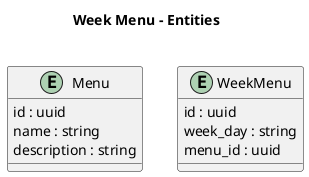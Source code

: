 @startuml "week_menu_entities"
title Week Menu - Entities \n

entity Menu {
  id : uuid
  name : string
  description : string
}

entity WeekMenu {
  id : uuid
  week_day : string
  menu_id : uuid
}

@enduml